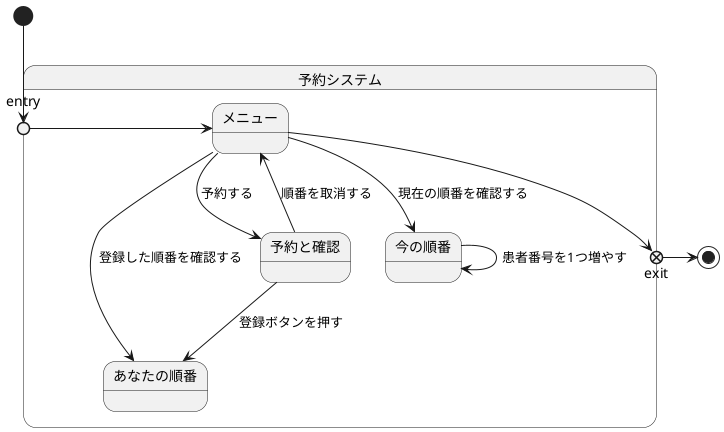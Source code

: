 @startuml


state 予約システム{
state entry <<entryPoint>>
state exit <<exitPoint>>

entry ->メニュー

メニュー -down-> 予約と確認 : 予約する
メニュー -down-> あなたの順番 : 登録した順番を確認する
メニュー --> 今の順番 : 現在の順番を確認する

予約と確認 --> メニュー : 順番を取消する

予約と確認 --> あなたの順番 : 登録ボタンを押す

今の順番 --> 今の順番 : 患者番号を1つ増やす
メニュー --> exit
}
[*] --> entry
exit -> [*]

@enduml
